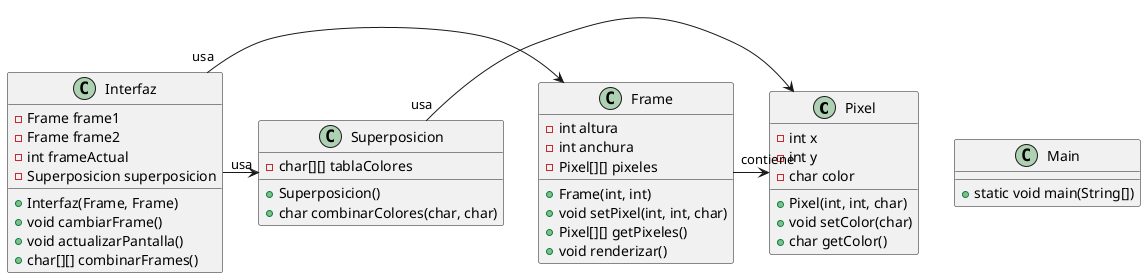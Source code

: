 @startuml
class Pixel {
    - int x
    - int y
    - char color
    + Pixel(int, int, char)
    + void setColor(char)
    + char getColor()
}

class Frame {
    - int altura
    - int anchura
    - Pixel[][] pixeles
    + Frame(int, int)
    + void setPixel(int, int, char)
    + Pixel[][] getPixeles()
    + void renderizar()
}

class Superposicion {
    - char[][] tablaColores
    + Superposicion()
    + char combinarColores(char, char)
}

class Interfaz {
    - Frame frame1
    - Frame frame2
    - int frameActual
    - Superposicion superposicion
    + Interfaz(Frame, Frame)
    + void cambiarFrame()
    + void actualizarPantalla()
    + char[][] combinarFrames()
}

class Main {
    + static void main(String[])
}

Frame "contiene" -> Pixel
Interfaz "usa" -> Frame
Interfaz "usa" -> Superposicion
Superposicion "usa" -> Pixel
@enduml
